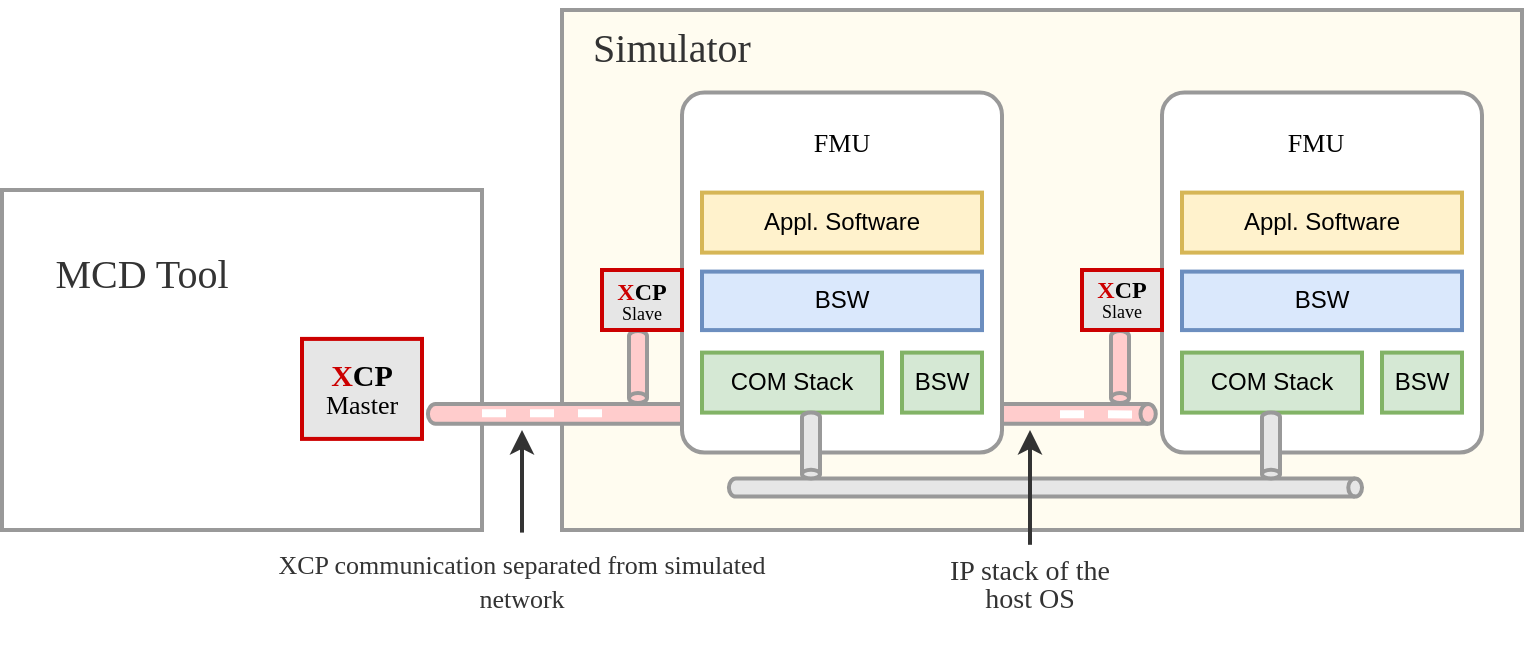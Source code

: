 <mxfile version="20.6.0" type="device"><diagram id="Q4e-W6AjLCayxzoIX3R2" name="Page-1"><mxGraphModel dx="927" dy="1646" grid="1" gridSize="10" guides="1" tooltips="1" connect="1" arrows="1" fold="1" page="1" pageScale="1" pageWidth="850" pageHeight="1100" math="0" shadow="0"><root><mxCell id="0"/><mxCell id="1" parent="0"/><mxCell id="yb5TMe0CRHdvImV2o0m2-4" value="" style="rounded=0;whiteSpace=wrap;html=1;strokeWidth=2;strokeColor=#999999;fillColor=#FFFCF0;" parent="1" vertex="1"><mxGeometry x="300" width="480" height="260" as="geometry"/></mxCell><mxCell id="APV0dT5-GHGcnFZgWCDi-8" value="" style="shape=cylinder3;whiteSpace=wrap;html=1;boundedLbl=1;backgroundOutline=1;size=2.5;strokeColor=#999999;strokeWidth=2;fillColor=#FFCCCC;rotation=90;flipH=0;flipV=0;direction=south;" vertex="1" parent="1"><mxGeometry x="561" y="174" width="36" height="9" as="geometry"/></mxCell><mxCell id="yb5TMe0CRHdvImV2o0m2-3" value="" style="rounded=0;whiteSpace=wrap;html=1;strokeColor=#999999;strokeWidth=2;fillColor=none;" parent="1" vertex="1"><mxGeometry x="20" y="90" width="240" height="170" as="geometry"/></mxCell><mxCell id="yb5TMe0CRHdvImV2o0m2-8" value="" style="shape=cylinder3;whiteSpace=wrap;html=1;boundedLbl=1;backgroundOutline=1;size=3.826;strokeColor=#999999;strokeWidth=2;fillColor=#FFCCCC;rotation=90;" parent="1" vertex="1"><mxGeometry x="410" y="20" width="9.85" height="363.92" as="geometry"/></mxCell><mxCell id="yb5TMe0CRHdvImV2o0m2-9" value="" style="endArrow=none;dashed=1;html=1;rounded=0;strokeWidth=7;strokeColor=#FFFFFF;jumpSize=6;startSize=6;endSize=6;" parent="1" edge="1"><mxGeometry width="50" height="50" relative="1" as="geometry"><mxPoint x="610" y="67.55" as="sourcePoint"/><mxPoint x="630" y="168.05" as="targetPoint"/></mxGeometry></mxCell><mxCell id="yb5TMe0CRHdvImV2o0m2-5" value="" style="rounded=1;whiteSpace=wrap;html=1;strokeColor=#999999;strokeWidth=2;fillColor=#FFFFFF;arcSize=7;" parent="1" vertex="1"><mxGeometry x="360" y="41.3" width="160" height="180" as="geometry"/></mxCell><mxCell id="yb5TMe0CRHdvImV2o0m2-10" value="Appl. Software" style="rounded=0;whiteSpace=wrap;html=1;strokeColor=#d6b656;strokeWidth=2;fillColor=#fff2cc;" parent="1" vertex="1"><mxGeometry x="370" y="91.3" width="140" height="30" as="geometry"/></mxCell><mxCell id="yb5TMe0CRHdvImV2o0m2-12" value="COM Stack" style="rounded=0;whiteSpace=wrap;html=1;strokeColor=#82b366;strokeWidth=2;fillColor=#d5e8d4;" parent="1" vertex="1"><mxGeometry x="370" y="171.3" width="90" height="30" as="geometry"/></mxCell><mxCell id="yb5TMe0CRHdvImV2o0m2-13" value="BSW" style="rounded=0;whiteSpace=wrap;html=1;strokeColor=#82b366;strokeWidth=2;fillColor=#d5e8d4;" parent="1" vertex="1"><mxGeometry x="470" y="171.3" width="40" height="30" as="geometry"/></mxCell><mxCell id="yb5TMe0CRHdvImV2o0m2-11" value="BSW" style="rounded=0;whiteSpace=wrap;html=1;strokeColor=#6c8ebf;strokeWidth=2;fillColor=#dae8fc;" parent="1" vertex="1"><mxGeometry x="370" y="130.8" width="140" height="29.25" as="geometry"/></mxCell><mxCell id="yb5TMe0CRHdvImV2o0m2-14" value="" style="rounded=1;whiteSpace=wrap;html=1;strokeColor=#999999;strokeWidth=2;fillColor=#FFFFFF;arcSize=7;" parent="1" vertex="1"><mxGeometry x="600" y="41.3" width="160" height="180" as="geometry"/></mxCell><mxCell id="yb5TMe0CRHdvImV2o0m2-16" value="Appl. Software" style="rounded=0;whiteSpace=wrap;html=1;strokeColor=#d6b656;strokeWidth=2;fillColor=#fff2cc;" parent="1" vertex="1"><mxGeometry x="610" y="91.3" width="140" height="30" as="geometry"/></mxCell><mxCell id="yb5TMe0CRHdvImV2o0m2-17" value="BSW" style="rounded=0;whiteSpace=wrap;html=1;strokeColor=#6c8ebf;strokeWidth=2;fillColor=#dae8fc;" parent="1" vertex="1"><mxGeometry x="610" y="130.8" width="140" height="29.25" as="geometry"/></mxCell><mxCell id="yb5TMe0CRHdvImV2o0m2-18" value="COM Stack" style="rounded=0;whiteSpace=wrap;html=1;strokeColor=#82b366;strokeWidth=2;fillColor=#d5e8d4;" parent="1" vertex="1"><mxGeometry x="610" y="171.3" width="90" height="30" as="geometry"/></mxCell><mxCell id="yb5TMe0CRHdvImV2o0m2-19" value="BSW" style="rounded=0;whiteSpace=wrap;html=1;strokeColor=#82b366;strokeWidth=2;fillColor=#d5e8d4;" parent="1" vertex="1"><mxGeometry x="710" y="171.3" width="40" height="30" as="geometry"/></mxCell><mxCell id="yb5TMe0CRHdvImV2o0m2-20" value="" style="shape=cylinder3;whiteSpace=wrap;html=1;boundedLbl=1;backgroundOutline=1;size=3.432;strokeColor=#999999;strokeWidth=2;fillColor=#E6E6E6;rotation=90;" parent="1" vertex="1"><mxGeometry x="537.23" y="80.52" width="9" height="316.55" as="geometry"/></mxCell><mxCell id="yb5TMe0CRHdvImV2o0m2-21" value="" style="shape=cylinder3;whiteSpace=wrap;html=1;boundedLbl=1;backgroundOutline=1;size=2.207;strokeColor=#999999;strokeWidth=2;fillColor=#E6E6E6;rotation=-180;" parent="1" vertex="1"><mxGeometry x="420" y="201.3" width="9" height="33" as="geometry"/></mxCell><mxCell id="yb5TMe0CRHdvImV2o0m2-22" value="" style="shape=cylinder3;whiteSpace=wrap;html=1;boundedLbl=1;backgroundOutline=1;size=2.207;strokeColor=#999999;strokeWidth=2;fillColor=#E6E6E6;rotation=-180;" parent="1" vertex="1"><mxGeometry x="650" y="201.3" width="9" height="33" as="geometry"/></mxCell><mxCell id="yb5TMe0CRHdvImV2o0m2-24" value="" style="rounded=0;whiteSpace=wrap;html=1;strokeColor=#CC0000;strokeWidth=2;fillColor=#E6E6E6;fontFamily=Verdana;" parent="1" vertex="1"><mxGeometry x="170" y="164.45" width="60" height="50" as="geometry"/></mxCell><mxCell id="APV0dT5-GHGcnFZgWCDi-10" value="" style="shape=cylinder3;whiteSpace=wrap;html=1;boundedLbl=1;backgroundOutline=1;size=2.5;strokeColor=#999999;strokeWidth=2;fillColor=#FFCCCC;rotation=90;flipH=0;flipV=0;direction=south;" vertex="1" parent="1"><mxGeometry x="320" y="174" width="36" height="9" as="geometry"/></mxCell><mxCell id="yb5TMe0CRHdvImV2o0m2-25" value="" style="rounded=0;whiteSpace=wrap;html=1;strokeColor=#CC0000;strokeWidth=2;fillColor=#E6E6E6;fontFamily=Verdana;" parent="1" vertex="1"><mxGeometry x="320" y="130" width="40" height="30" as="geometry"/></mxCell><mxCell id="yb5TMe0CRHdvImV2o0m2-29" value="&lt;div style=&quot;font-size: 12px; line-height: 100%;&quot;&gt;&lt;font style=&quot;font-size: 12px;&quot;&gt;&lt;b&gt;&lt;font style=&quot;font-size: 12px;&quot; data-font-src=&quot;https://fonts.googleapis.com/css?family=Akaya+Telivigala&quot; face=&quot;Akaya Telivigala&quot;&gt;&lt;font style=&quot;font-size: 12px;&quot; color=&quot;#CC0000&quot;&gt;X&lt;/font&gt;&lt;font style=&quot;font-size: 12px;&quot; color=&quot;#000000&quot;&gt;CP&lt;/font&gt;&lt;/font&gt;&lt;/b&gt;&lt;/font&gt;&lt;/div&gt;&lt;div style=&quot;font-size: 9px; line-height: 100%;&quot;&gt;&lt;font style=&quot;font-size: 9px;&quot; color=&quot;#000000&quot;&gt;Slave&lt;/font&gt;&lt;font style=&quot;font-size: 12px;&quot;&gt;&lt;br&gt;&lt;/font&gt;&lt;/div&gt;" style="text;html=1;strokeColor=none;fillColor=none;align=center;verticalAlign=middle;whiteSpace=wrap;rounded=0;strokeWidth=2;fontFamily=Verdana;fontSize=13;fontColor=#CC0000;movable=1;resizable=1;rotatable=1;deletable=1;editable=1;connectable=1;" parent="1" vertex="1"><mxGeometry x="322.69" y="130.05" width="34.47" height="30" as="geometry"/></mxCell><mxCell id="yb5TMe0CRHdvImV2o0m2-31" value="" style="rounded=0;whiteSpace=wrap;html=1;strokeColor=#CC0000;strokeWidth=2;fillColor=#E6E6E6;fontFamily=Verdana;" parent="1" vertex="1"><mxGeometry x="560" y="130" width="40" height="30" as="geometry"/></mxCell><mxCell id="yb5TMe0CRHdvImV2o0m2-30" value="&lt;div style=&quot;font-size: 12px; line-height: 100%;&quot;&gt;&lt;font style=&quot;font-size: 12px;&quot;&gt;&lt;b&gt;&lt;font style=&quot;font-size: 12px;&quot; data-font-src=&quot;https://fonts.googleapis.com/css?family=Akaya+Telivigala&quot; face=&quot;Akaya Telivigala&quot;&gt;&lt;font style=&quot;font-size: 12px;&quot; color=&quot;#CC0000&quot;&gt;X&lt;/font&gt;&lt;font style=&quot;font-size: 12px;&quot; color=&quot;#000000&quot;&gt;CP&lt;/font&gt;&lt;/font&gt;&lt;/b&gt;&lt;/font&gt;&lt;/div&gt;&lt;div style=&quot;font-size: 9px; line-height: 100%;&quot;&gt;&lt;font style=&quot;font-size: 9px;&quot; color=&quot;#000000&quot;&gt;Slave&lt;/font&gt;&lt;font style=&quot;font-size: 12px;&quot;&gt;&lt;br&gt;&lt;/font&gt;&lt;/div&gt;" style="text;html=1;strokeColor=none;fillColor=none;align=center;verticalAlign=middle;whiteSpace=wrap;rounded=0;strokeWidth=2;fontFamily=Verdana;fontSize=13;fontColor=#CC0000;" parent="1" vertex="1"><mxGeometry x="562.76" y="129.15" width="34.47" height="30" as="geometry"/></mxCell><mxCell id="yb5TMe0CRHdvImV2o0m2-32" value="&lt;div style=&quot;font-size: 15px; line-height: 100%;&quot;&gt;&lt;font style=&quot;font-size: 15px;&quot;&gt;&lt;b&gt;&lt;font style=&quot;font-size: 15px;&quot; data-font-src=&quot;https://fonts.googleapis.com/css?family=Akaya+Telivigala&quot; face=&quot;Akaya Telivigala&quot;&gt;&lt;font style=&quot;font-size: 15px;&quot; color=&quot;#CC0000&quot;&gt;X&lt;/font&gt;&lt;font style=&quot;font-size: 15px;&quot; color=&quot;#000000&quot;&gt;CP&lt;/font&gt;&lt;/font&gt;&lt;/b&gt;&lt;/font&gt;&lt;/div&gt;&lt;div style=&quot;line-height: 100%;&quot;&gt;&lt;font style=&quot;font-size: 13px;&quot; color=&quot;#000000&quot;&gt;Master&lt;/font&gt;&lt;font style=&quot;font-size: 15px;&quot;&gt;&lt;br&gt;&lt;/font&gt;&lt;/div&gt;" style="text;html=1;strokeColor=none;fillColor=none;align=center;verticalAlign=middle;whiteSpace=wrap;rounded=0;strokeWidth=2;fontFamily=Verdana;fontSize=13;fontColor=#CC0000;" parent="1" vertex="1"><mxGeometry x="180" y="171.3" width="40" height="36.3" as="geometry"/></mxCell><mxCell id="yb5TMe0CRHdvImV2o0m2-34" value="FMU" style="text;html=1;strokeColor=none;fillColor=none;align=center;verticalAlign=middle;whiteSpace=wrap;rounded=0;strokeWidth=2;fontFamily=Verdana;fontSize=13;fontColor=#000000;" parent="1" vertex="1"><mxGeometry x="410" y="51.3" width="60" height="30" as="geometry"/></mxCell><mxCell id="yb5TMe0CRHdvImV2o0m2-35" value="FMU" style="text;html=1;strokeColor=none;fillColor=none;align=center;verticalAlign=middle;whiteSpace=wrap;rounded=0;strokeWidth=2;fontFamily=Verdana;fontSize=13;fontColor=#000000;" parent="1" vertex="1"><mxGeometry x="647.39" y="51.3" width="60" height="30" as="geometry"/></mxCell><mxCell id="yb5TMe0CRHdvImV2o0m2-36" value="&lt;font style=&quot;font-size: 20px;&quot; color=&quot;#333333&quot;&gt;Simulator&lt;/font&gt;" style="text;html=1;strokeColor=none;fillColor=none;align=center;verticalAlign=middle;whiteSpace=wrap;rounded=0;strokeWidth=2;fontFamily=Verdana;fontSize=13;fontColor=#000000;" parent="1" vertex="1"><mxGeometry x="300" y="-4.7" width="110" height="46" as="geometry"/></mxCell><mxCell id="yb5TMe0CRHdvImV2o0m2-37" value="&lt;font color=&quot;#333333&quot;&gt;MCD Tool&lt;/font&gt;" style="text;html=1;strokeColor=none;fillColor=none;align=center;verticalAlign=middle;whiteSpace=wrap;rounded=0;strokeWidth=2;fontFamily=Verdana;fontSize=20;fontColor=#000000;" parent="1" vertex="1"><mxGeometry x="40" y="116.3" width="100" height="30" as="geometry"/></mxCell><mxCell id="yb5TMe0CRHdvImV2o0m2-38" value="" style="endArrow=none;dashed=1;html=1;rounded=0;strokeColor=#FFFFFF;strokeWidth=4;fontFamily=Verdana;fontSize=20;fontColor=#000000;startSize=6;endSize=6;jumpSize=6;" parent="1" edge="1"><mxGeometry width="50" height="50" relative="1" as="geometry"><mxPoint x="260" y="201.62" as="sourcePoint"/><mxPoint x="330" y="201.62" as="targetPoint"/></mxGeometry></mxCell><mxCell id="yb5TMe0CRHdvImV2o0m2-41" value="" style="endArrow=classic;html=1;rounded=0;strokeColor=#333333;strokeWidth=2;fontFamily=Verdana;fontSize=20;fontColor=#000000;startSize=6;endSize=6;jumpSize=6;" parent="1" edge="1"><mxGeometry width="50" height="50" relative="1" as="geometry"><mxPoint x="280" y="261.3" as="sourcePoint"/><mxPoint x="280" y="210" as="targetPoint"/></mxGeometry></mxCell><mxCell id="yb5TMe0CRHdvImV2o0m2-42" value="&lt;p style=&quot;line-height: 70%;&quot;&gt;&lt;font style=&quot;font-size: 13px;&quot; color=&quot;#333333&quot;&gt;XCP communication separated from simulated network&lt;/font&gt;&lt;/p&gt;" style="text;html=1;strokeColor=none;fillColor=none;align=center;verticalAlign=middle;whiteSpace=wrap;rounded=0;strokeWidth=2;fontFamily=Verdana;fontSize=20;fontColor=#000000;" parent="1" vertex="1"><mxGeometry x="140" y="260" width="280" height="47.4" as="geometry"/></mxCell><mxCell id="yb5TMe0CRHdvImV2o0m2-43" value="" style="endArrow=classic;html=1;rounded=0;strokeColor=#333333;strokeWidth=2;fontFamily=Verdana;fontSize=20;fontColor=#000000;startSize=6;endSize=6;jumpSize=6;exitX=0.5;exitY=0;exitDx=0;exitDy=0;" parent="1" edge="1" source="yb5TMe0CRHdvImV2o0m2-44"><mxGeometry width="50" height="50" relative="1" as="geometry"><mxPoint x="534" y="195" as="sourcePoint"/><mxPoint x="534" y="210" as="targetPoint"/></mxGeometry></mxCell><mxCell id="yb5TMe0CRHdvImV2o0m2-44" value="&lt;p style=&quot;line-height: 100%; font-size: 14px;&quot;&gt;&lt;font style=&quot;font-size: 14px;&quot; color=&quot;#333333&quot;&gt;IP stack of the host OS&lt;/font&gt;&lt;/p&gt;" style="text;html=1;strokeColor=none;fillColor=none;align=center;verticalAlign=middle;whiteSpace=wrap;rounded=0;strokeWidth=2;fontFamily=Verdana;fontSize=20;fontColor=#000000;" parent="1" vertex="1"><mxGeometry x="489" y="267.4" width="90" height="40" as="geometry"/></mxCell><mxCell id="APV0dT5-GHGcnFZgWCDi-11" value="" style="endArrow=none;dashed=1;html=1;rounded=0;strokeColor=#FFFFFF;strokeWidth=4;fontFamily=Verdana;fontSize=20;fontColor=#000000;startSize=6;endSize=6;jumpSize=6;" edge="1" parent="1" target="yb5TMe0CRHdvImV2o0m2-8"><mxGeometry width="50" height="50" relative="1" as="geometry"><mxPoint x="549" y="202.15" as="sourcePoint"/><mxPoint x="551.38" y="201.77" as="targetPoint"/></mxGeometry></mxCell></root></mxGraphModel></diagram></mxfile>